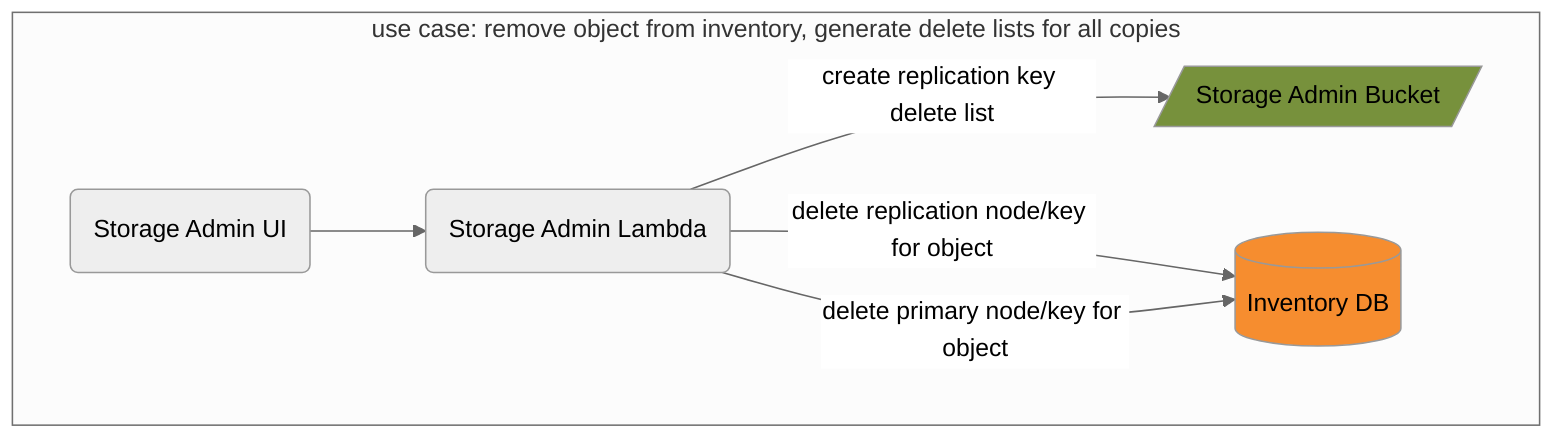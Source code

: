 %%{init: {'theme': 'neutral', 'securityLevel': 'loose'}}%%
graph TD
  SAUI("Storage Admin UI")
  SA("Storage Admin Lambda")
  RDS[(Inventory DB)]
  SABUCK[/"Storage Admin Bucket"/]

  subgraph "use case: remove object from inventory, generate delete lists for all copies"
    SAUI-->SA
    SA-->|"create replication key delete list"|SABUCK
    SA-->|"delete replication node/key for object"|RDS
    SA-->|"delete primary node/key for object"|RDS
  end

  style RDS fill:#F68D2F
  style SABUCK fill:#77913C